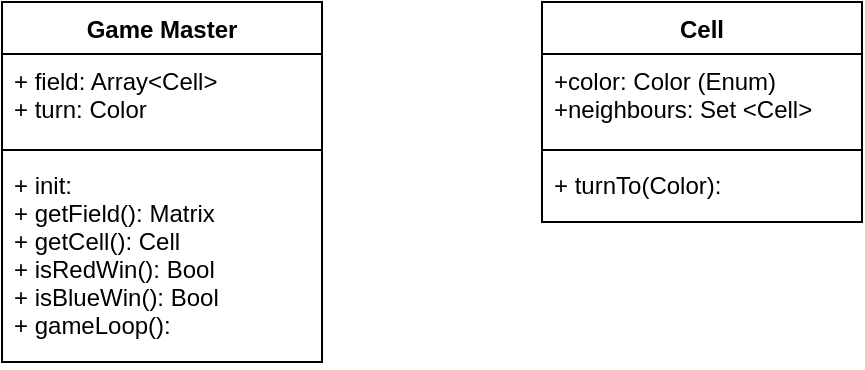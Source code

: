 <mxfile version="18.0.1" type="github">
  <diagram id="C5RBs43oDa-KdzZeNtuy" name="Page-1">
    <mxGraphModel dx="1168" dy="732" grid="1" gridSize="10" guides="1" tooltips="1" connect="1" arrows="1" fold="1" page="1" pageScale="1" pageWidth="827" pageHeight="1169" math="0" shadow="0">
      <root>
        <mxCell id="WIyWlLk6GJQsqaUBKTNV-0" />
        <mxCell id="WIyWlLk6GJQsqaUBKTNV-1" parent="WIyWlLk6GJQsqaUBKTNV-0" />
        <mxCell id="m7TDUAq4HLrlqVBmeRAz-1" value="Game Master" style="swimlane;fontStyle=1;align=center;verticalAlign=top;childLayout=stackLayout;horizontal=1;startSize=26;horizontalStack=0;resizeParent=1;resizeParentMax=0;resizeLast=0;collapsible=1;marginBottom=0;" vertex="1" parent="WIyWlLk6GJQsqaUBKTNV-1">
          <mxGeometry x="270" y="100" width="160" height="180" as="geometry" />
        </mxCell>
        <mxCell id="m7TDUAq4HLrlqVBmeRAz-2" value="+ field: Array&lt;Cell&gt;&#xa;+ turn: Color" style="text;strokeColor=none;fillColor=none;align=left;verticalAlign=top;spacingLeft=4;spacingRight=4;overflow=hidden;rotatable=0;points=[[0,0.5],[1,0.5]];portConstraint=eastwest;" vertex="1" parent="m7TDUAq4HLrlqVBmeRAz-1">
          <mxGeometry y="26" width="160" height="44" as="geometry" />
        </mxCell>
        <mxCell id="m7TDUAq4HLrlqVBmeRAz-3" value="" style="line;strokeWidth=1;fillColor=none;align=left;verticalAlign=middle;spacingTop=-1;spacingLeft=3;spacingRight=3;rotatable=0;labelPosition=right;points=[];portConstraint=eastwest;" vertex="1" parent="m7TDUAq4HLrlqVBmeRAz-1">
          <mxGeometry y="70" width="160" height="8" as="geometry" />
        </mxCell>
        <mxCell id="m7TDUAq4HLrlqVBmeRAz-4" value="+ init:&#xa;+ getField(): Matrix&#xa;+ getCell(): Cell&#xa;+ isRedWin(): Bool&#xa;+ isBlueWin(): Bool&#xa;+ gameLoop():" style="text;strokeColor=none;fillColor=none;align=left;verticalAlign=top;spacingLeft=4;spacingRight=4;overflow=hidden;rotatable=0;points=[[0,0.5],[1,0.5]];portConstraint=eastwest;" vertex="1" parent="m7TDUAq4HLrlqVBmeRAz-1">
          <mxGeometry y="78" width="160" height="102" as="geometry" />
        </mxCell>
        <mxCell id="m7TDUAq4HLrlqVBmeRAz-9" value="Cell" style="swimlane;fontStyle=1;align=center;verticalAlign=top;childLayout=stackLayout;horizontal=1;startSize=26;horizontalStack=0;resizeParent=1;resizeParentMax=0;resizeLast=0;collapsible=1;marginBottom=0;" vertex="1" parent="WIyWlLk6GJQsqaUBKTNV-1">
          <mxGeometry x="540" y="100" width="160" height="110" as="geometry" />
        </mxCell>
        <mxCell id="m7TDUAq4HLrlqVBmeRAz-10" value="+color: Color (Enum)&#xa;+neighbours: Set &lt;Cell&gt;" style="text;strokeColor=none;fillColor=none;align=left;verticalAlign=top;spacingLeft=4;spacingRight=4;overflow=hidden;rotatable=0;points=[[0,0.5],[1,0.5]];portConstraint=eastwest;" vertex="1" parent="m7TDUAq4HLrlqVBmeRAz-9">
          <mxGeometry y="26" width="160" height="44" as="geometry" />
        </mxCell>
        <mxCell id="m7TDUAq4HLrlqVBmeRAz-11" value="" style="line;strokeWidth=1;fillColor=none;align=left;verticalAlign=middle;spacingTop=-1;spacingLeft=3;spacingRight=3;rotatable=0;labelPosition=right;points=[];portConstraint=eastwest;" vertex="1" parent="m7TDUAq4HLrlqVBmeRAz-9">
          <mxGeometry y="70" width="160" height="8" as="geometry" />
        </mxCell>
        <mxCell id="m7TDUAq4HLrlqVBmeRAz-12" value="+ turnTo(Color): &#xa;&#xa;" style="text;strokeColor=none;fillColor=none;align=left;verticalAlign=top;spacingLeft=4;spacingRight=4;overflow=hidden;rotatable=0;points=[[0,0.5],[1,0.5]];portConstraint=eastwest;" vertex="1" parent="m7TDUAq4HLrlqVBmeRAz-9">
          <mxGeometry y="78" width="160" height="32" as="geometry" />
        </mxCell>
      </root>
    </mxGraphModel>
  </diagram>
</mxfile>
